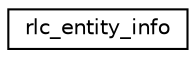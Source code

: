 digraph "Graphical Class Hierarchy"
{
 // LATEX_PDF_SIZE
  edge [fontname="Helvetica",fontsize="10",labelfontname="Helvetica",labelfontsize="10"];
  node [fontname="Helvetica",fontsize="10",shape=record];
  rankdir="LR";
  Node0 [label="rlc_entity_info",height=0.2,width=0.4,color="black", fillcolor="white", style="filled",URL="$structrlc__entity__info.html",tooltip=" "];
}
